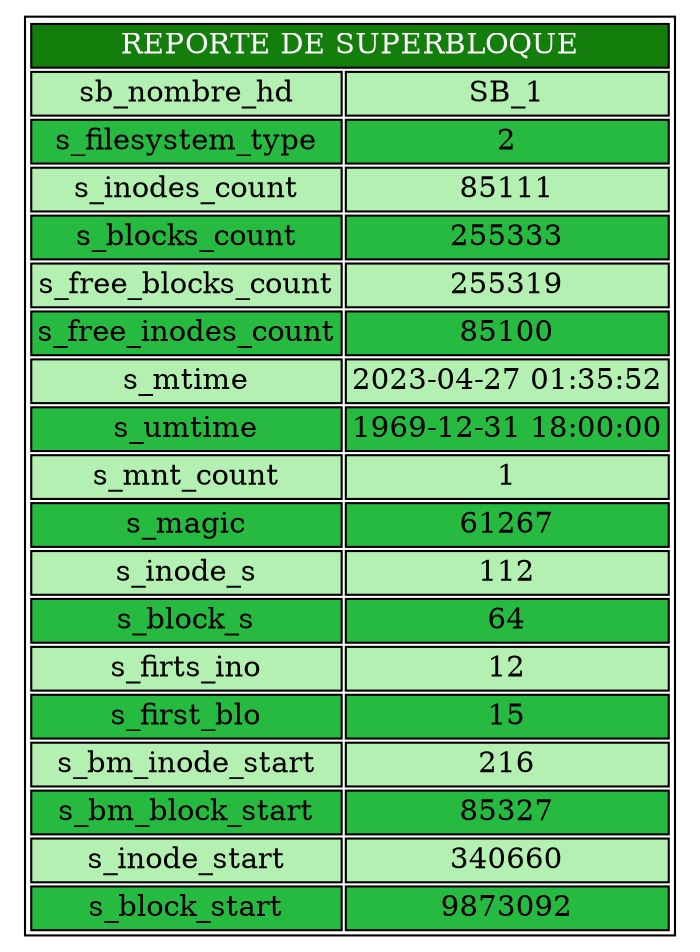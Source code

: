 digraph G {
node[shape=none]
start[label=<<table>
<tr><td colspan="2" bgcolor="#147e0d"><font color="white">REPORTE DE SUPERBLOQUE</font></td></tr>
<tr>
<td bgcolor="#b4f0b1">sb_nombre_hd</td>
<td bgcolor="#b4f0b1">SB_1</td>
</tr>
<tr>
<td bgcolor="#27ba40">s_filesystem_type</td>
<td bgcolor="#27ba40">2</td>
</tr>
<tr>
<td bgcolor="#b4f0b1">s_inodes_count</td>
<td bgcolor="#b4f0b1">85111</td>
</tr>
<tr>
<td bgcolor="#27ba40">s_blocks_count</td>
<td bgcolor="#27ba40">255333</td>
</tr>
<tr>
<td bgcolor="#b4f0b1">s_free_blocks_count</td>
<td bgcolor="#b4f0b1">255319</td>
</tr>
<tr>
<td bgcolor="#27ba40">s_free_inodes_count</td>
<td bgcolor="#27ba40">85100</td>
</tr>
<tr>
<td bgcolor="#b4f0b1">s_mtime</td>
<td bgcolor="#b4f0b1">2023-04-27 01:35:52</td>
</tr>
<tr>
<td bgcolor="#27ba40">s_umtime</td>
<td bgcolor="#27ba40">1969-12-31 18:00:00</td>
</tr>
<tr>
<td bgcolor="#b4f0b1">s_mnt_count</td>
<td bgcolor="#b4f0b1">1</td>
</tr>
<tr>
<td bgcolor="#27ba40">s_magic</td>
<td bgcolor="#27ba40">61267</td>
</tr>
<tr>
<td bgcolor="#b4f0b1">s_inode_s</td>
<td bgcolor="#b4f0b1">112</td>
</tr>
<tr>
<td bgcolor="#27ba40">s_block_s</td>
<td bgcolor="#27ba40">64</td>
</tr>
<tr>
<td bgcolor="#b4f0b1">s_firts_ino</td>
<td bgcolor="#b4f0b1">12</td>
</tr>
<tr>
<td bgcolor="#27ba40">s_first_blo</td>
<td bgcolor="#27ba40">15</td>
</tr>
<tr>
<td bgcolor="#b4f0b1">s_bm_inode_start</td>
<td bgcolor="#b4f0b1">216</td>
</tr>
<tr>
<td bgcolor="#27ba40">s_bm_block_start</td>
<td bgcolor="#27ba40">85327</td>
</tr>
<tr>
<td bgcolor="#b4f0b1">s_inode_start</td>
<td bgcolor="#b4f0b1">340660</td>
</tr>
<tr>
<td bgcolor="#27ba40">s_block_start</td>
<td bgcolor="#27ba40">9873092</td>
</tr>
</table>>];
}